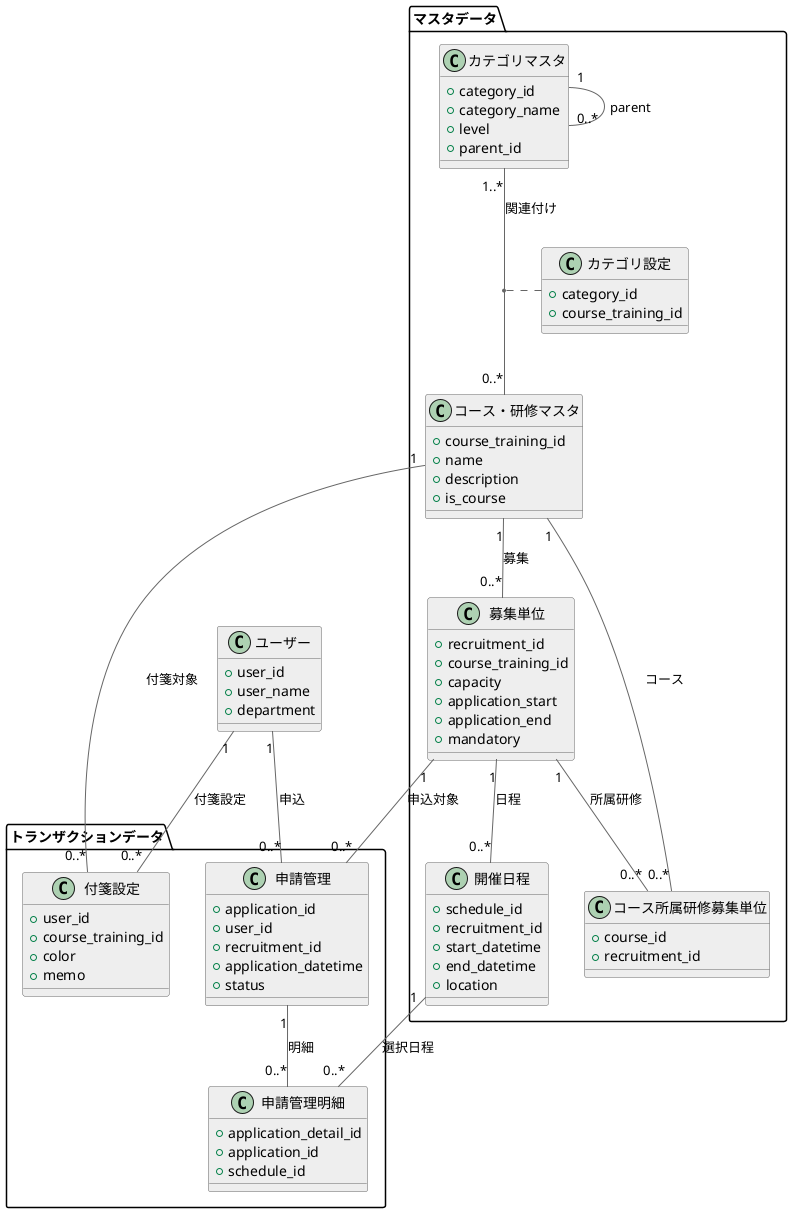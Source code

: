 @startuml 次期LMSデータモデル

skinparam backgroundColor white
skinparam handwritten false
skinparam defaultFontName Arial
skinparam classBorderColor #666666
skinparam classBackgroundColor #EEEEEE
skinparam arrowColor #666666

' === クラス図（データモデル） ===

package "マスタデータ" {
  class "カテゴリマスタ" as Category {
    +category_id
    +category_name
    +level
    +parent_id
  }
  
  class "コース・研修マスタ" as CourseTraining {
    +course_training_id
    +name
    +description
    +is_course
  }
  
  class "カテゴリ設定" as CategorySetting {
    +category_id
    +course_training_id
  }
  
  class "募集単位" as RecruitmentUnit {
    +recruitment_id
    +course_training_id
    +capacity
    +application_start
    +application_end
    +mandatory
  }
  
  class "開催日程" as Schedule {
    +schedule_id
    +recruitment_id
    +start_datetime
    +end_datetime
    +location
  }
  
  class "コース所属研修募集単位" as CourseMember {
    +course_id
    +recruitment_id
  }
}

package "トランザクションデータ" {
  class "申請管理" as Application {
    +application_id
    +user_id
    +recruitment_id
    +application_datetime
    +status
  }
  
  class "申請管理明細" as ApplicationDetail {
    +application_detail_id
    +application_id
    +schedule_id
  }
  
  class "付箋設定" as Bookmark {
    +user_id
    +course_training_id
    +color
    +memo
  }
}

class "ユーザー" as User {
  +user_id
  +user_name
  +department
}

' === リレーションシップ ===
Category "1" -- "0..*" Category: parent
Category "1..*" -- "0..*" CourseTraining: 関連付け
(Category, CourseTraining) .. CategorySetting

CourseTraining "1" -- "0..*" RecruitmentUnit: 募集
CourseTraining "1" -- "0..*" Bookmark: 付箋対象

CourseTraining "1" -- "0..*" CourseMember: コース
RecruitmentUnit "1" -- "0..*" CourseMember: 所属研修

RecruitmentUnit "1" -- "0..*" Schedule: 日程
RecruitmentUnit "1" -- "0..*" Application: 申込対象

Schedule "1" -- "0..*" ApplicationDetail: 選択日程

User "1" -- "0..*" Application: 申込
User "1" -- "0..*" Bookmark: 付箋設定

Application "1" -- "0..*" ApplicationDetail: 明細

@enduml
